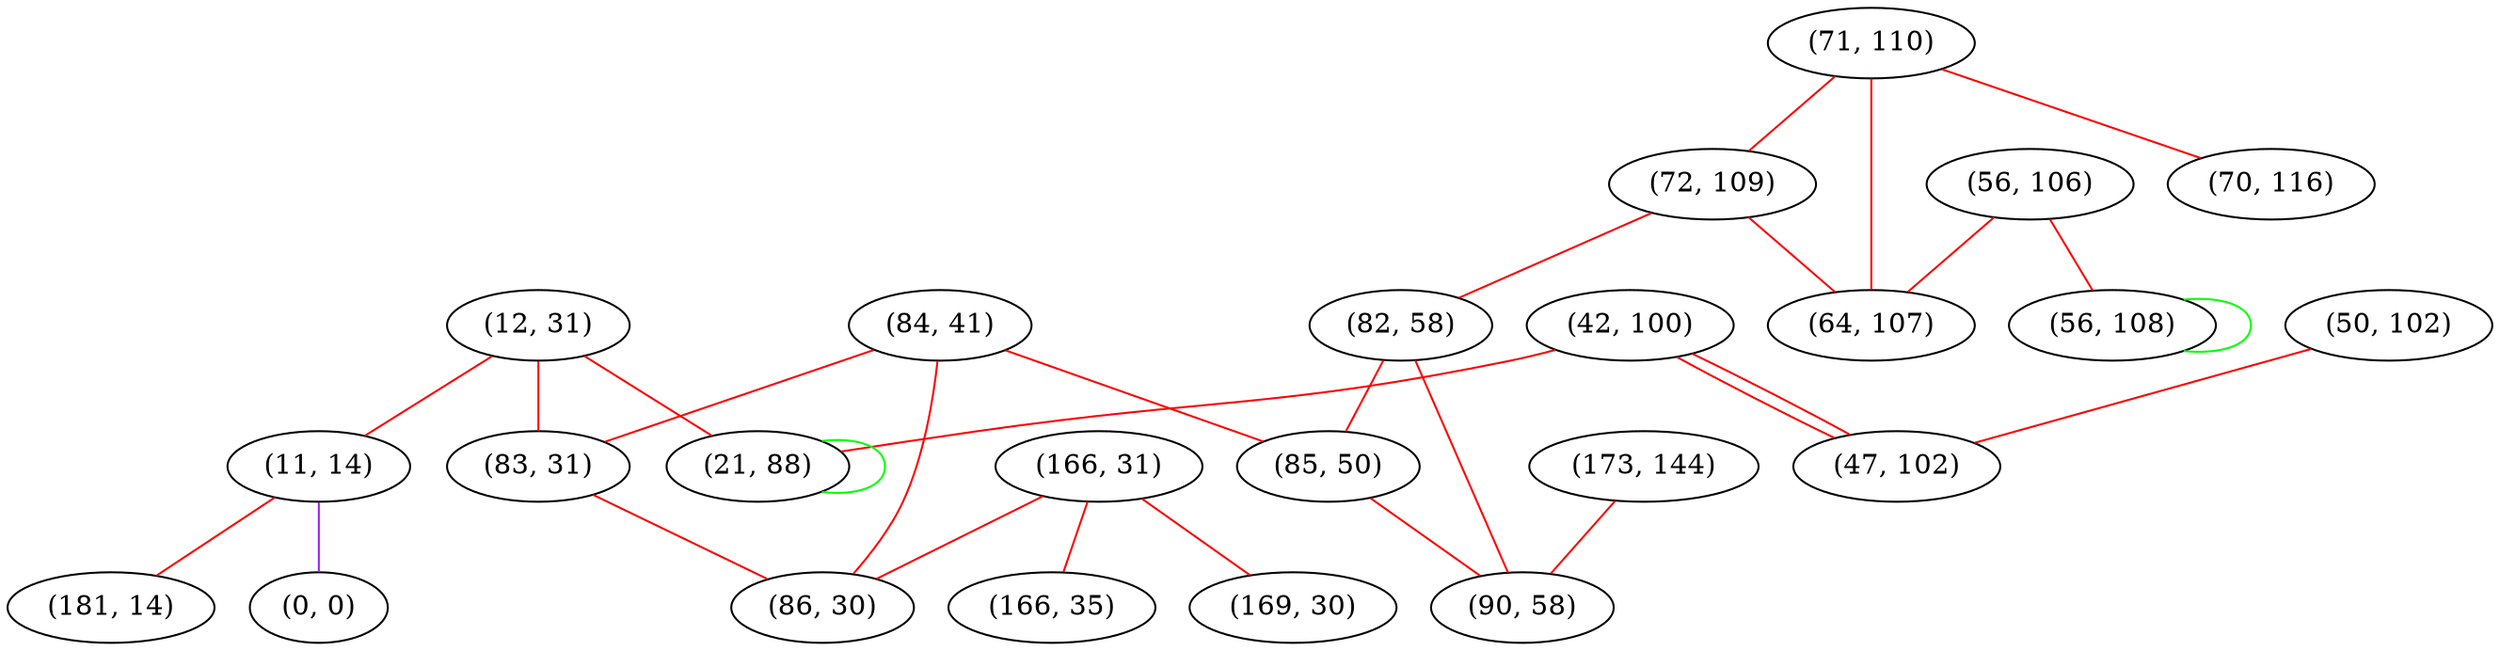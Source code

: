 graph "" {
"(42, 100)";
"(166, 31)";
"(12, 31)";
"(84, 41)";
"(11, 14)";
"(181, 14)";
"(83, 31)";
"(71, 110)";
"(72, 109)";
"(82, 58)";
"(85, 50)";
"(56, 106)";
"(21, 88)";
"(86, 30)";
"(0, 0)";
"(173, 144)";
"(70, 116)";
"(50, 102)";
"(90, 58)";
"(64, 107)";
"(166, 35)";
"(47, 102)";
"(56, 108)";
"(169, 30)";
"(42, 100)" -- "(47, 102)"  [color=red, key=0, weight=1];
"(42, 100)" -- "(47, 102)"  [color=red, key=1, weight=1];
"(42, 100)" -- "(21, 88)"  [color=red, key=0, weight=1];
"(166, 31)" -- "(166, 35)"  [color=red, key=0, weight=1];
"(166, 31)" -- "(169, 30)"  [color=red, key=0, weight=1];
"(166, 31)" -- "(86, 30)"  [color=red, key=0, weight=1];
"(12, 31)" -- "(83, 31)"  [color=red, key=0, weight=1];
"(12, 31)" -- "(11, 14)"  [color=red, key=0, weight=1];
"(12, 31)" -- "(21, 88)"  [color=red, key=0, weight=1];
"(84, 41)" -- "(83, 31)"  [color=red, key=0, weight=1];
"(84, 41)" -- "(85, 50)"  [color=red, key=0, weight=1];
"(84, 41)" -- "(86, 30)"  [color=red, key=0, weight=1];
"(11, 14)" -- "(181, 14)"  [color=red, key=0, weight=1];
"(11, 14)" -- "(0, 0)"  [color=purple, key=0, weight=4];
"(83, 31)" -- "(86, 30)"  [color=red, key=0, weight=1];
"(71, 110)" -- "(70, 116)"  [color=red, key=0, weight=1];
"(71, 110)" -- "(64, 107)"  [color=red, key=0, weight=1];
"(71, 110)" -- "(72, 109)"  [color=red, key=0, weight=1];
"(72, 109)" -- "(64, 107)"  [color=red, key=0, weight=1];
"(72, 109)" -- "(82, 58)"  [color=red, key=0, weight=1];
"(82, 58)" -- "(85, 50)"  [color=red, key=0, weight=1];
"(82, 58)" -- "(90, 58)"  [color=red, key=0, weight=1];
"(85, 50)" -- "(90, 58)"  [color=red, key=0, weight=1];
"(56, 106)" -- "(64, 107)"  [color=red, key=0, weight=1];
"(56, 106)" -- "(56, 108)"  [color=red, key=0, weight=1];
"(21, 88)" -- "(21, 88)"  [color=green, key=0, weight=2];
"(173, 144)" -- "(90, 58)"  [color=red, key=0, weight=1];
"(50, 102)" -- "(47, 102)"  [color=red, key=0, weight=1];
"(56, 108)" -- "(56, 108)"  [color=green, key=0, weight=2];
}
